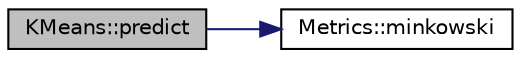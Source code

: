digraph "KMeans::predict"
{
  bgcolor="transparent";
  edge [fontname="Helvetica",fontsize="10",labelfontname="Helvetica",labelfontsize="10"];
  node [fontname="Helvetica",fontsize="10",shape=record];
  rankdir="LR";
  Node19 [label="KMeans::predict",height=0.2,width=0.4,color="black", fillcolor="grey75", style="filled", fontcolor="black"];
  Node19 -> Node20 [color="midnightblue",fontsize="10",style="solid",fontname="Helvetica"];
  Node20 [label="Metrics::minkowski",height=0.2,width=0.4,color="black",URL="$classMetrics.html#a3cbefc31a43ab7d5da2ce4cd806229a0"];
}

